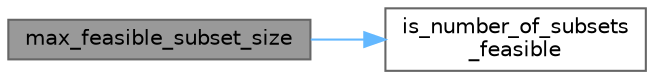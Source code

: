 digraph "max_feasible_subset_size"
{
 // LATEX_PDF_SIZE
  bgcolor="transparent";
  edge [fontname=Helvetica,fontsize=10,labelfontname=Helvetica,labelfontsize=10];
  node [fontname=Helvetica,fontsize=10,shape=box,height=0.2,width=0.4];
  rankdir="LR";
  Node1 [id="Node000001",label="max_feasible_subset_size",height=0.2,width=0.4,color="gray40", fillcolor="grey60", style="filled", fontcolor="black",tooltip=" "];
  Node1 -> Node2 [id="edge1_Node000001_Node000002",color="steelblue1",style="solid",tooltip=" "];
  Node2 [id="Node000002",label="is_number_of_subsets\l_feasible",height=0.2,width=0.4,color="grey40", fillcolor="white", style="filled",URL="$analyze-blocking-sizes_8cpp.html#a78a24b1e64ba97f8a0aa47f671e5d54e",tooltip=" "];
}
